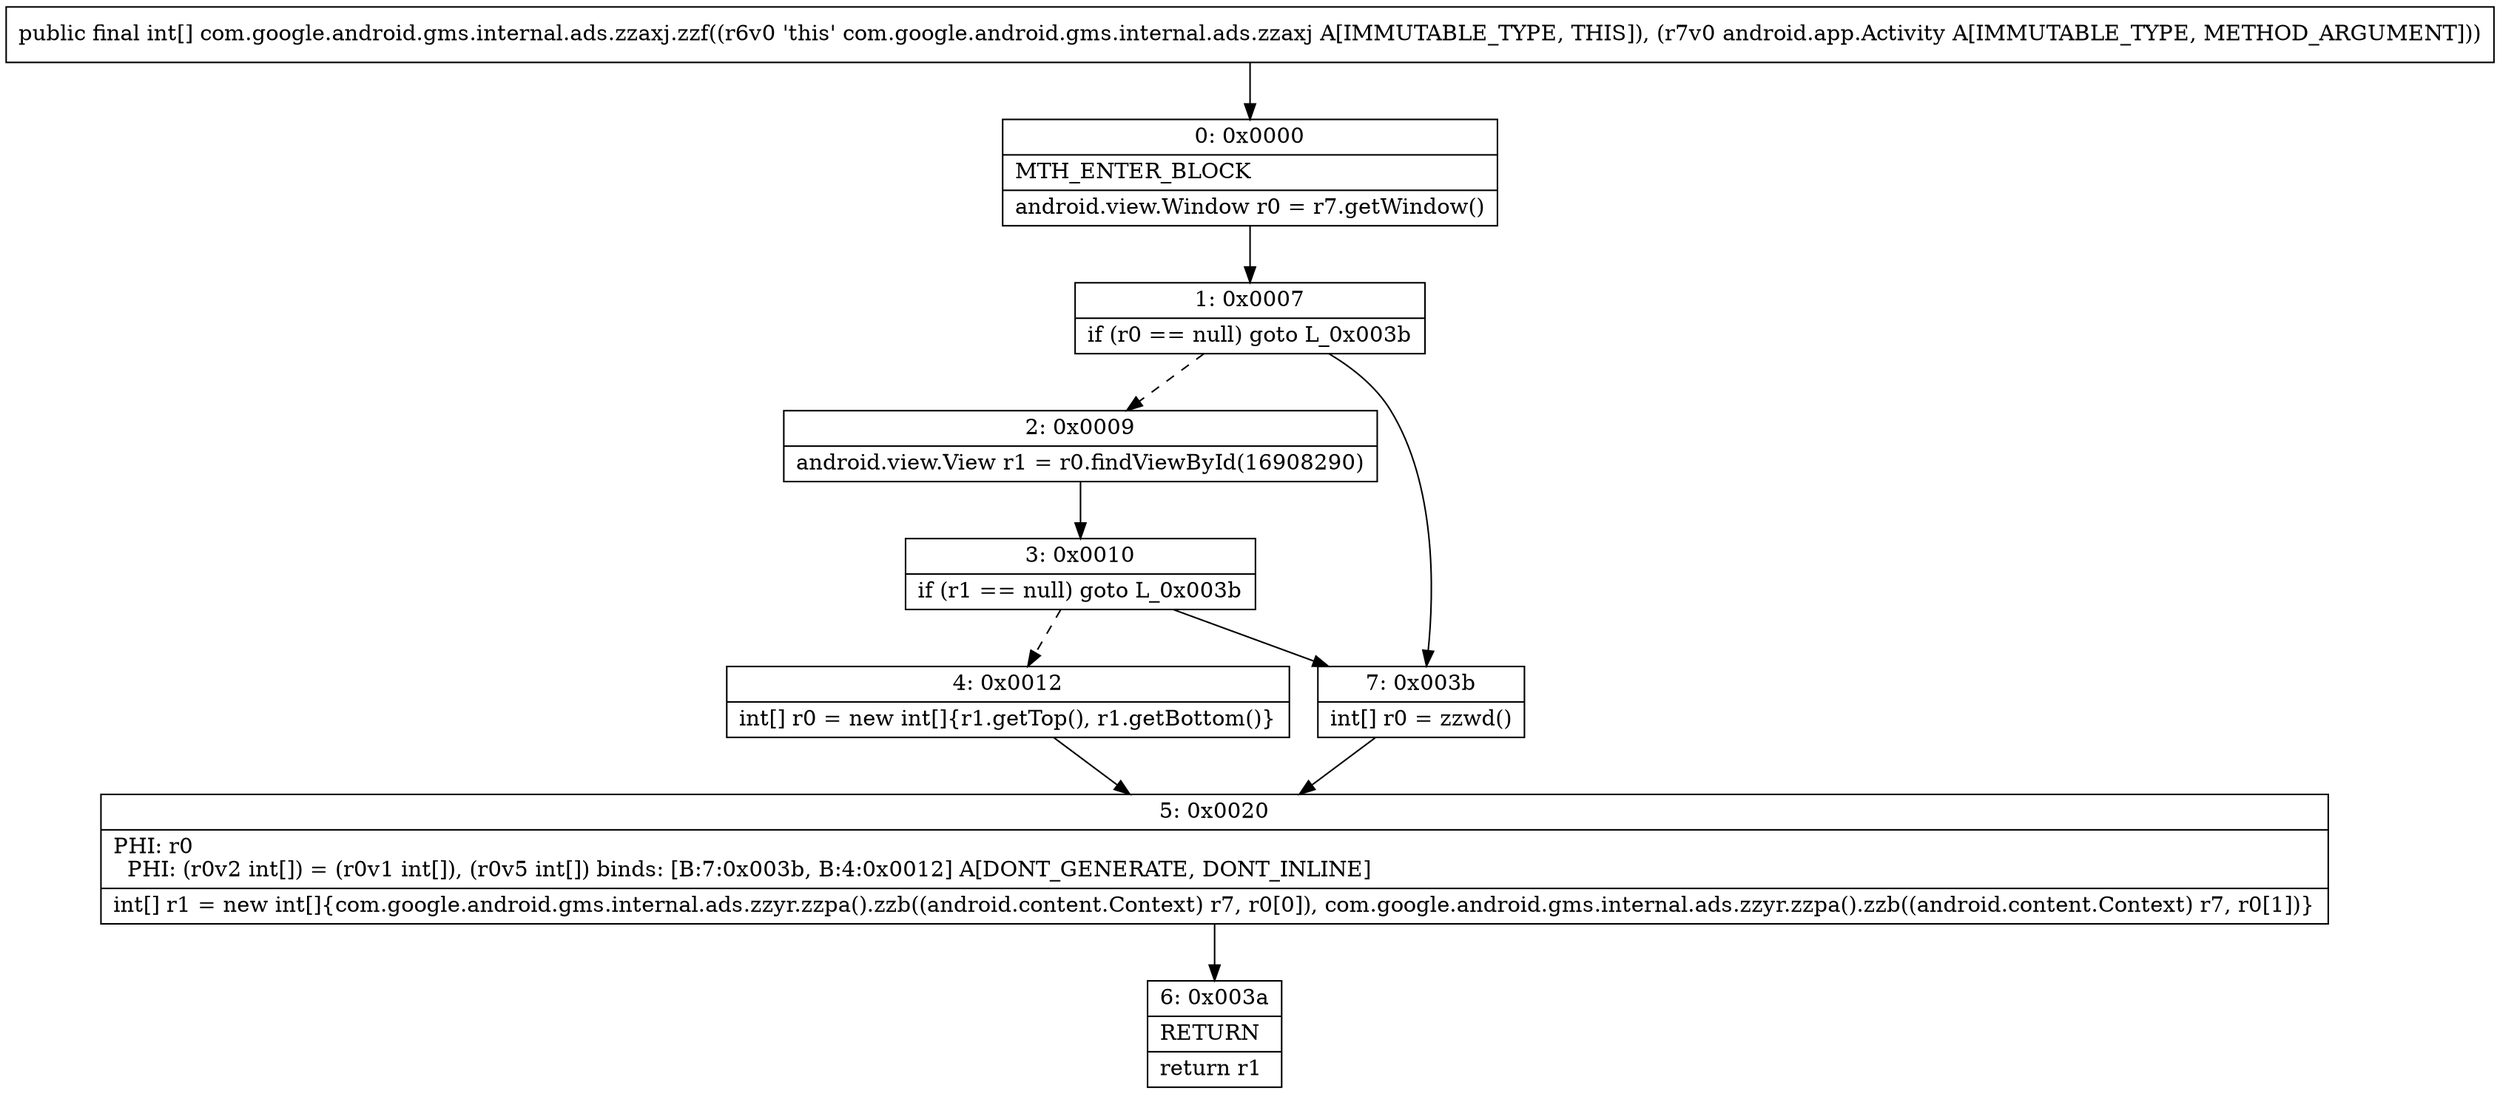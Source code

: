 digraph "CFG forcom.google.android.gms.internal.ads.zzaxj.zzf(Landroid\/app\/Activity;)[I" {
Node_0 [shape=record,label="{0\:\ 0x0000|MTH_ENTER_BLOCK\l|android.view.Window r0 = r7.getWindow()\l}"];
Node_1 [shape=record,label="{1\:\ 0x0007|if (r0 == null) goto L_0x003b\l}"];
Node_2 [shape=record,label="{2\:\ 0x0009|android.view.View r1 = r0.findViewById(16908290)\l}"];
Node_3 [shape=record,label="{3\:\ 0x0010|if (r1 == null) goto L_0x003b\l}"];
Node_4 [shape=record,label="{4\:\ 0x0012|int[] r0 = new int[]\{r1.getTop(), r1.getBottom()\}\l}"];
Node_5 [shape=record,label="{5\:\ 0x0020|PHI: r0 \l  PHI: (r0v2 int[]) = (r0v1 int[]), (r0v5 int[]) binds: [B:7:0x003b, B:4:0x0012] A[DONT_GENERATE, DONT_INLINE]\l|int[] r1 = new int[]\{com.google.android.gms.internal.ads.zzyr.zzpa().zzb((android.content.Context) r7, r0[0]), com.google.android.gms.internal.ads.zzyr.zzpa().zzb((android.content.Context) r7, r0[1])\}\l}"];
Node_6 [shape=record,label="{6\:\ 0x003a|RETURN\l|return r1\l}"];
Node_7 [shape=record,label="{7\:\ 0x003b|int[] r0 = zzwd()\l}"];
MethodNode[shape=record,label="{public final int[] com.google.android.gms.internal.ads.zzaxj.zzf((r6v0 'this' com.google.android.gms.internal.ads.zzaxj A[IMMUTABLE_TYPE, THIS]), (r7v0 android.app.Activity A[IMMUTABLE_TYPE, METHOD_ARGUMENT])) }"];
MethodNode -> Node_0;
Node_0 -> Node_1;
Node_1 -> Node_2[style=dashed];
Node_1 -> Node_7;
Node_2 -> Node_3;
Node_3 -> Node_4[style=dashed];
Node_3 -> Node_7;
Node_4 -> Node_5;
Node_5 -> Node_6;
Node_7 -> Node_5;
}

